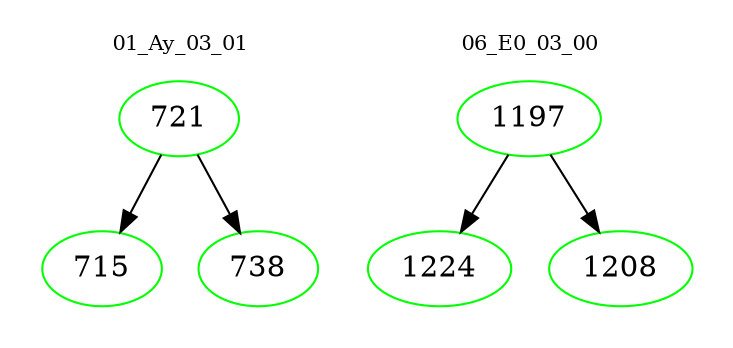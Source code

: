 digraph{
subgraph cluster_0 {
color = white
label = "01_Ay_03_01";
fontsize=10;
T0_721 [label="721", color="green"]
T0_721 -> T0_715 [color="black"]
T0_715 [label="715", color="green"]
T0_721 -> T0_738 [color="black"]
T0_738 [label="738", color="green"]
}
subgraph cluster_1 {
color = white
label = "06_E0_03_00";
fontsize=10;
T1_1197 [label="1197", color="green"]
T1_1197 -> T1_1224 [color="black"]
T1_1224 [label="1224", color="green"]
T1_1197 -> T1_1208 [color="black"]
T1_1208 [label="1208", color="green"]
}
}
